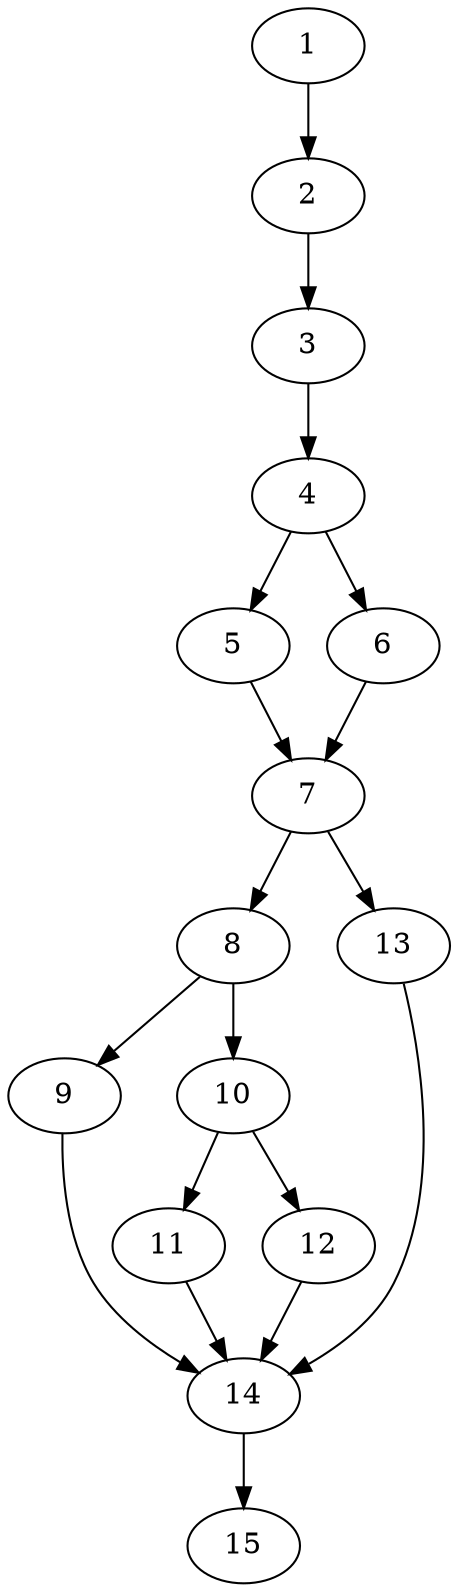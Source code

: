 digraph G_DD {
1 [label="1"];
2 [label="2"];
3 [label="3"];
4 [label="4"];
5 [label="5"];
6 [label="6"];
7 [label="7"];
8 [label="8"];
9 [label="9"];
10 [label="10"];
11 [label="11"];
12 [label="12"];
13 [label="13"];
14 [label="14"];
15 [label="15"];
1 -> 2;2 -> 3;3 -> 4;4 -> 5;4 -> 6;5 -> 7;6 -> 7;7 -> 8;8 -> 9;8 -> 10;10 -> 11;10 -> 12;7 -> 13;9 -> 14;11 -> 14;12 -> 14;13 -> 14;14 -> 15;}
